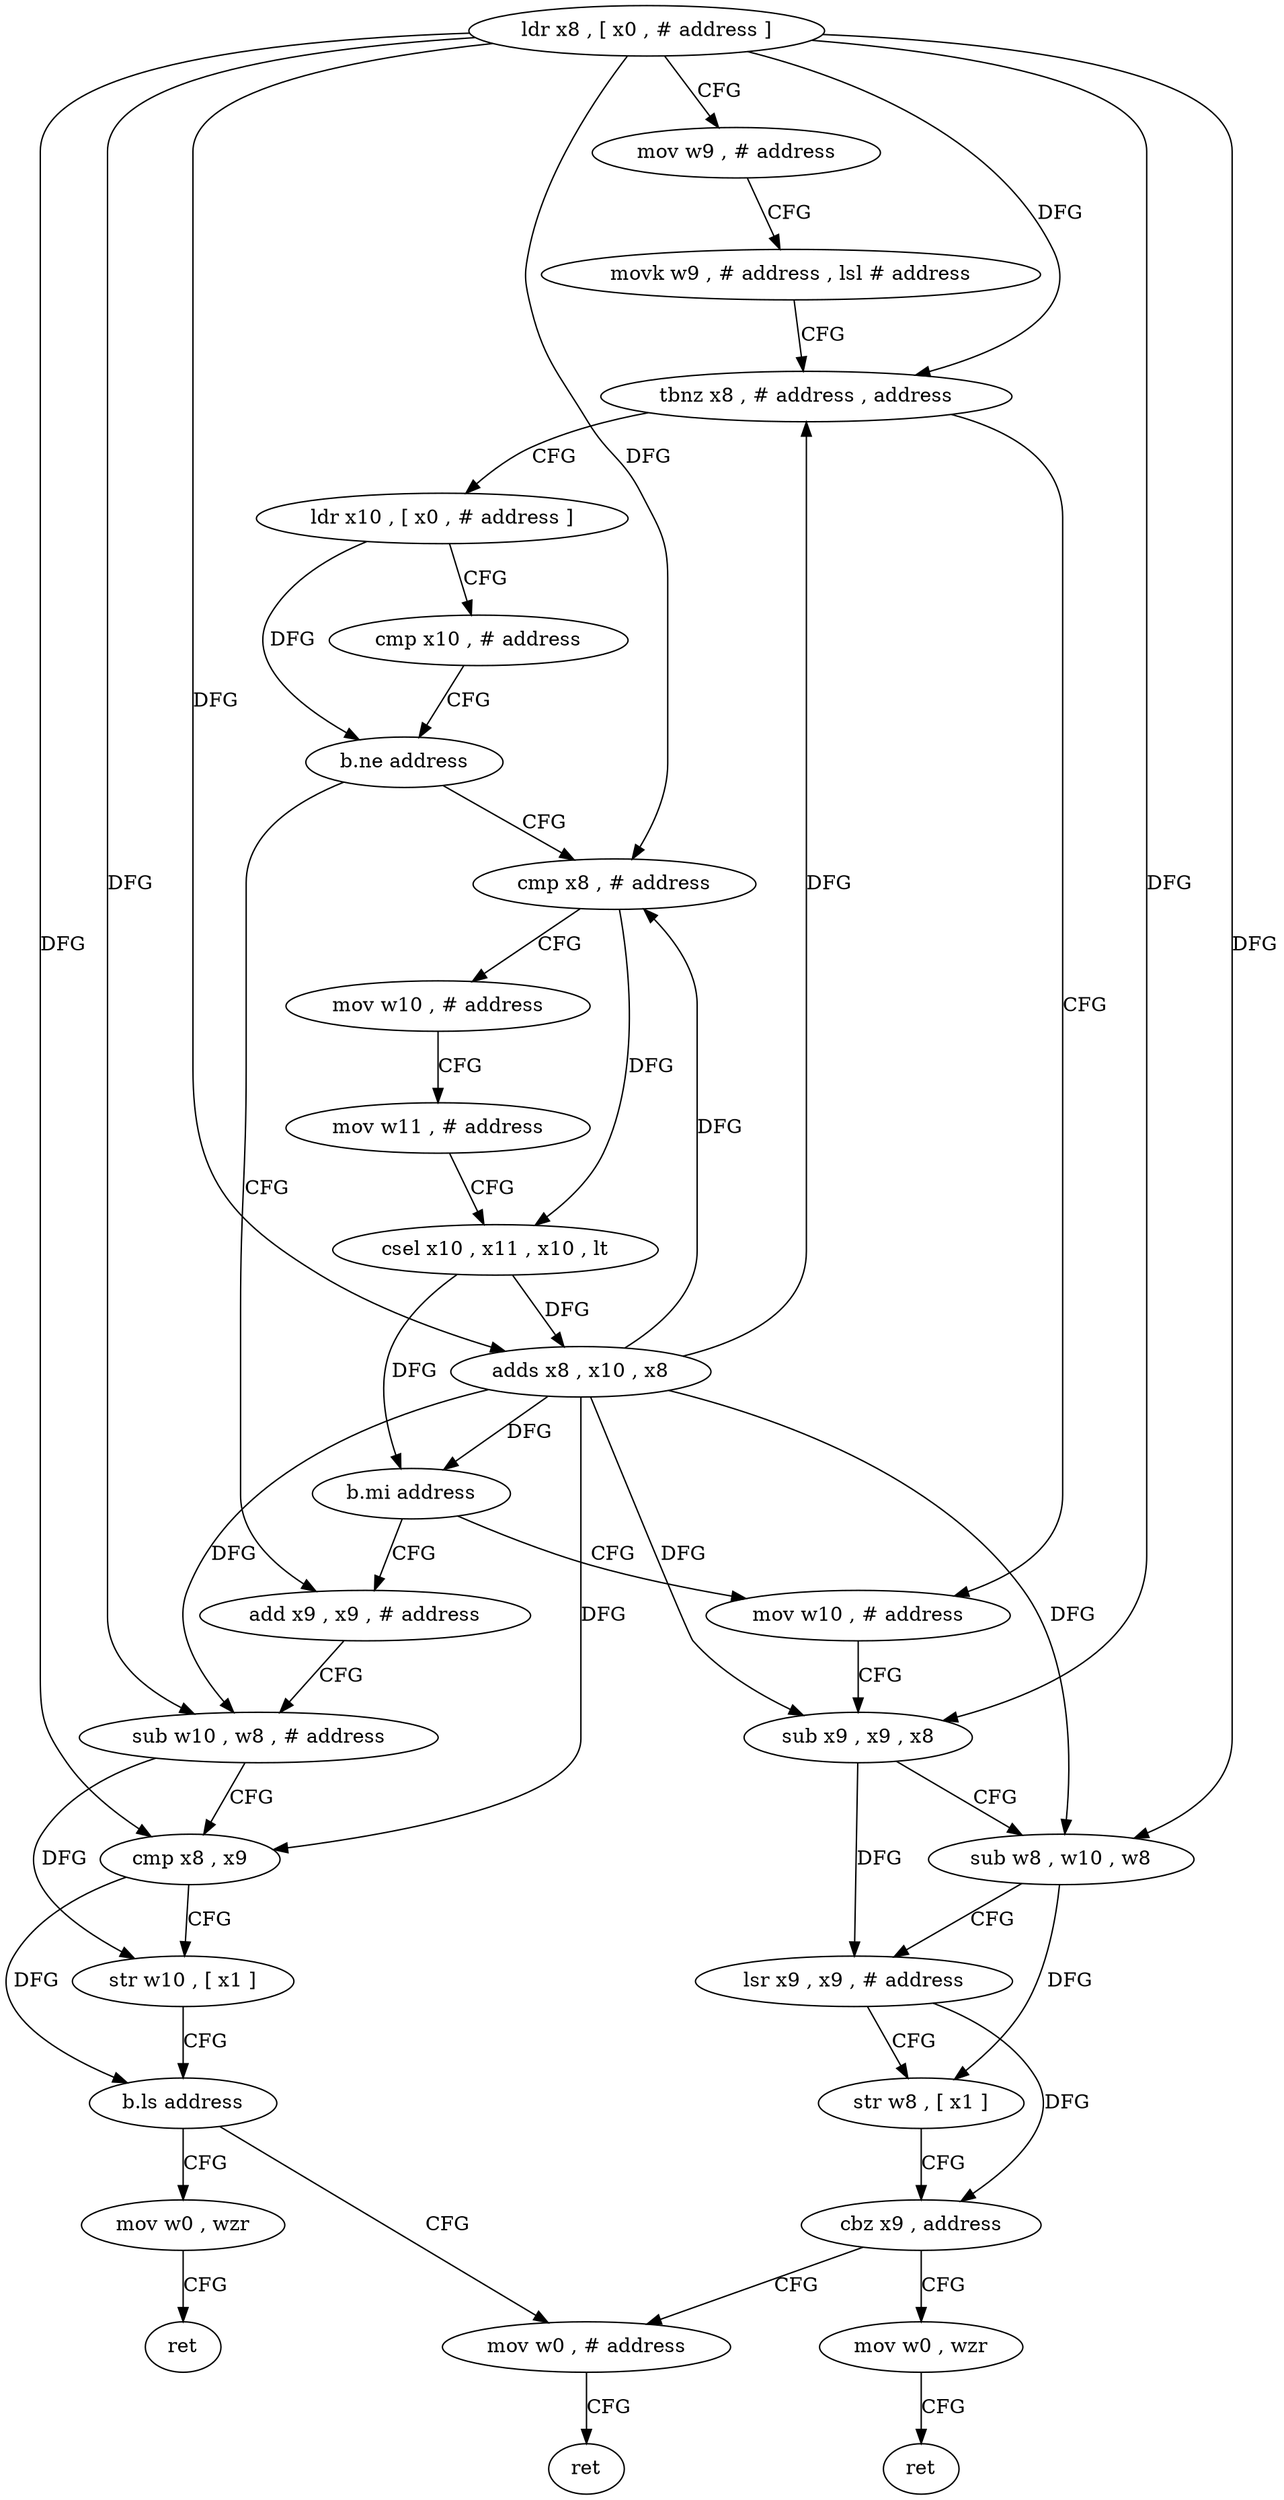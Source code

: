 digraph "func" {
"4299136" [label = "ldr x8 , [ x0 , # address ]" ]
"4299140" [label = "mov w9 , # address" ]
"4299144" [label = "movk w9 , # address , lsl # address" ]
"4299148" [label = "tbnz x8 , # address , address" ]
"4299216" [label = "mov w10 , # address" ]
"4299152" [label = "ldr x10 , [ x0 , # address ]" ]
"4299220" [label = "sub x9 , x9 , x8" ]
"4299224" [label = "sub w8 , w10 , w8" ]
"4299228" [label = "lsr x9 , x9 , # address" ]
"4299232" [label = "str w8 , [ x1 ]" ]
"4299236" [label = "cbz x9 , address" ]
"4299248" [label = "mov w0 , # address" ]
"4299240" [label = "mov w0 , wzr" ]
"4299156" [label = "cmp x10 , # address" ]
"4299160" [label = "b.ne address" ]
"4299188" [label = "add x9 , x9 , # address" ]
"4299164" [label = "cmp x8 , # address" ]
"4299252" [label = "ret" ]
"4299244" [label = "ret" ]
"4299192" [label = "sub w10 , w8 , # address" ]
"4299196" [label = "cmp x8 , x9" ]
"4299200" [label = "str w10 , [ x1 ]" ]
"4299204" [label = "b.ls address" ]
"4299208" [label = "mov w0 , wzr" ]
"4299168" [label = "mov w10 , # address" ]
"4299172" [label = "mov w11 , # address" ]
"4299176" [label = "csel x10 , x11 , x10 , lt" ]
"4299180" [label = "adds x8 , x10 , x8" ]
"4299184" [label = "b.mi address" ]
"4299212" [label = "ret" ]
"4299136" -> "4299140" [ label = "CFG" ]
"4299136" -> "4299148" [ label = "DFG" ]
"4299136" -> "4299220" [ label = "DFG" ]
"4299136" -> "4299224" [ label = "DFG" ]
"4299136" -> "4299192" [ label = "DFG" ]
"4299136" -> "4299196" [ label = "DFG" ]
"4299136" -> "4299164" [ label = "DFG" ]
"4299136" -> "4299180" [ label = "DFG" ]
"4299140" -> "4299144" [ label = "CFG" ]
"4299144" -> "4299148" [ label = "CFG" ]
"4299148" -> "4299216" [ label = "CFG" ]
"4299148" -> "4299152" [ label = "CFG" ]
"4299216" -> "4299220" [ label = "CFG" ]
"4299152" -> "4299156" [ label = "CFG" ]
"4299152" -> "4299160" [ label = "DFG" ]
"4299220" -> "4299224" [ label = "CFG" ]
"4299220" -> "4299228" [ label = "DFG" ]
"4299224" -> "4299228" [ label = "CFG" ]
"4299224" -> "4299232" [ label = "DFG" ]
"4299228" -> "4299232" [ label = "CFG" ]
"4299228" -> "4299236" [ label = "DFG" ]
"4299232" -> "4299236" [ label = "CFG" ]
"4299236" -> "4299248" [ label = "CFG" ]
"4299236" -> "4299240" [ label = "CFG" ]
"4299248" -> "4299252" [ label = "CFG" ]
"4299240" -> "4299244" [ label = "CFG" ]
"4299156" -> "4299160" [ label = "CFG" ]
"4299160" -> "4299188" [ label = "CFG" ]
"4299160" -> "4299164" [ label = "CFG" ]
"4299188" -> "4299192" [ label = "CFG" ]
"4299164" -> "4299168" [ label = "CFG" ]
"4299164" -> "4299176" [ label = "DFG" ]
"4299192" -> "4299196" [ label = "CFG" ]
"4299192" -> "4299200" [ label = "DFG" ]
"4299196" -> "4299200" [ label = "CFG" ]
"4299196" -> "4299204" [ label = "DFG" ]
"4299200" -> "4299204" [ label = "CFG" ]
"4299204" -> "4299248" [ label = "CFG" ]
"4299204" -> "4299208" [ label = "CFG" ]
"4299208" -> "4299212" [ label = "CFG" ]
"4299168" -> "4299172" [ label = "CFG" ]
"4299172" -> "4299176" [ label = "CFG" ]
"4299176" -> "4299180" [ label = "DFG" ]
"4299176" -> "4299184" [ label = "DFG" ]
"4299180" -> "4299184" [ label = "DFG" ]
"4299180" -> "4299148" [ label = "DFG" ]
"4299180" -> "4299220" [ label = "DFG" ]
"4299180" -> "4299224" [ label = "DFG" ]
"4299180" -> "4299192" [ label = "DFG" ]
"4299180" -> "4299196" [ label = "DFG" ]
"4299180" -> "4299164" [ label = "DFG" ]
"4299184" -> "4299216" [ label = "CFG" ]
"4299184" -> "4299188" [ label = "CFG" ]
}

